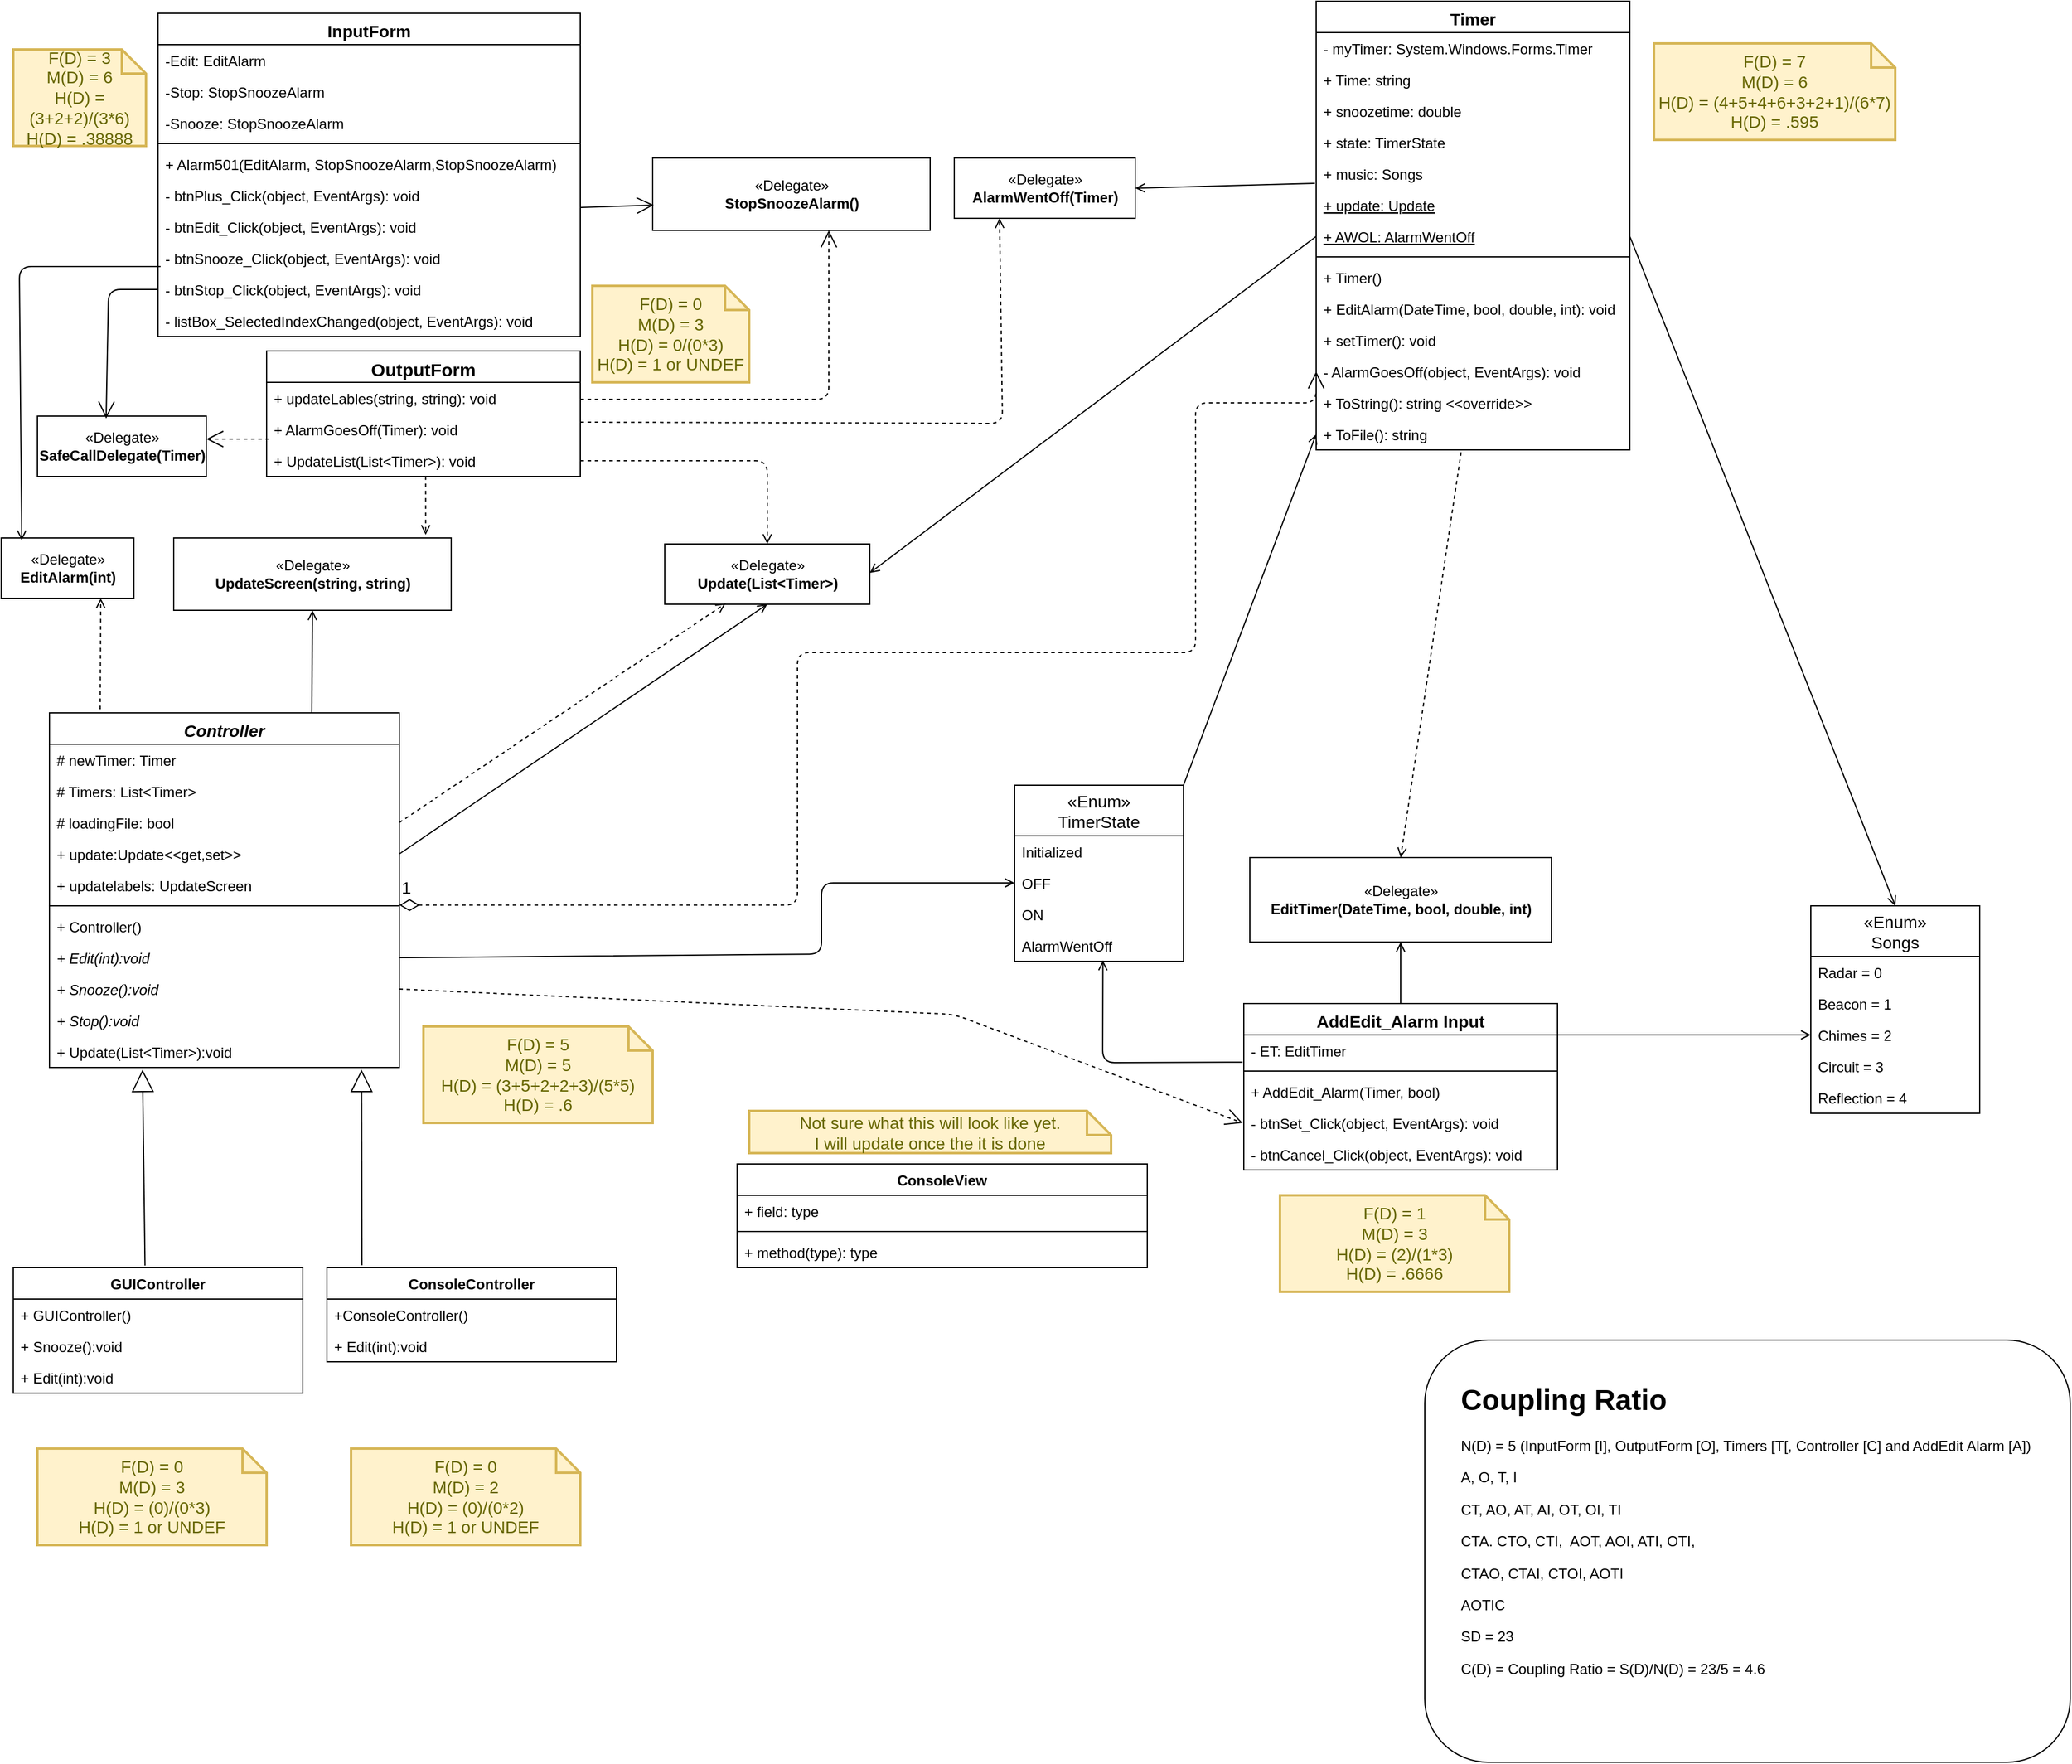 <mxfile version="14.5.4" type="github" pages="2">
  <diagram id="-mIEmtDpmcr0Wm0IPF2-" name="Page-1">
    <mxGraphModel dx="1662" dy="762" grid="1" gridSize="10" guides="1" tooltips="1" connect="1" arrows="1" fold="1" page="1" pageScale="1" pageWidth="1800" pageHeight="1600" math="0" shadow="0">
      <root>
        <mxCell id="0" />
        <mxCell id="1" parent="0" />
        <mxCell id="JPcZrM7MTuREyfRBJGFF-1" value="InputForm" style="swimlane;fontStyle=1;align=center;verticalAlign=top;childLayout=stackLayout;horizontal=1;startSize=26;horizontalStack=0;resizeParent=1;resizeParentMax=0;resizeLast=0;collapsible=1;marginBottom=0;fontSize=14;" parent="1" vertex="1">
          <mxGeometry x="140" y="30" width="350" height="268" as="geometry" />
        </mxCell>
        <mxCell id="JPcZrM7MTuREyfRBJGFF-2" value="-Edit: EditAlarm" style="text;strokeColor=none;fillColor=none;align=left;verticalAlign=top;spacingLeft=4;spacingRight=4;overflow=hidden;rotatable=0;points=[[0,0.5],[1,0.5]];portConstraint=eastwest;" parent="JPcZrM7MTuREyfRBJGFF-1" vertex="1">
          <mxGeometry y="26" width="350" height="26" as="geometry" />
        </mxCell>
        <mxCell id="JPcZrM7MTuREyfRBJGFF-3" value="-Stop: StopSnoozeAlarm" style="text;strokeColor=none;fillColor=none;align=left;verticalAlign=top;spacingLeft=4;spacingRight=4;overflow=hidden;rotatable=0;points=[[0,0.5],[1,0.5]];portConstraint=eastwest;" parent="JPcZrM7MTuREyfRBJGFF-1" vertex="1">
          <mxGeometry y="52" width="350" height="26" as="geometry" />
        </mxCell>
        <mxCell id="JPcZrM7MTuREyfRBJGFF-4" value="-Snooze: StopSnoozeAlarm" style="text;strokeColor=none;fillColor=none;align=left;verticalAlign=top;spacingLeft=4;spacingRight=4;overflow=hidden;rotatable=0;points=[[0,0.5],[1,0.5]];portConstraint=eastwest;" parent="JPcZrM7MTuREyfRBJGFF-1" vertex="1">
          <mxGeometry y="78" width="350" height="26" as="geometry" />
        </mxCell>
        <mxCell id="JPcZrM7MTuREyfRBJGFF-5" value="" style="line;strokeWidth=1;fillColor=none;align=left;verticalAlign=middle;spacingTop=-1;spacingLeft=3;spacingRight=3;rotatable=0;labelPosition=right;points=[];portConstraint=eastwest;" parent="JPcZrM7MTuREyfRBJGFF-1" vertex="1">
          <mxGeometry y="104" width="350" height="8" as="geometry" />
        </mxCell>
        <mxCell id="JPcZrM7MTuREyfRBJGFF-6" value="+ Alarm501(EditAlarm, StopSnoozeAlarm,StopSnoozeAlarm)" style="text;strokeColor=none;fillColor=none;align=left;verticalAlign=top;spacingLeft=4;spacingRight=4;overflow=hidden;rotatable=0;points=[[0,0.5],[1,0.5]];portConstraint=eastwest;" parent="JPcZrM7MTuREyfRBJGFF-1" vertex="1">
          <mxGeometry y="112" width="350" height="26" as="geometry" />
        </mxCell>
        <mxCell id="JPcZrM7MTuREyfRBJGFF-7" value="- btnPlus_Click(object, EventArgs): void" style="text;strokeColor=none;fillColor=none;align=left;verticalAlign=top;spacingLeft=4;spacingRight=4;overflow=hidden;rotatable=0;points=[[0,0.5],[1,0.5]];portConstraint=eastwest;" parent="JPcZrM7MTuREyfRBJGFF-1" vertex="1">
          <mxGeometry y="138" width="350" height="26" as="geometry" />
        </mxCell>
        <mxCell id="JPcZrM7MTuREyfRBJGFF-8" value="- btnEdit_Click(object, EventArgs): void" style="text;strokeColor=none;fillColor=none;align=left;verticalAlign=top;spacingLeft=4;spacingRight=4;overflow=hidden;rotatable=0;points=[[0,0.5],[1,0.5]];portConstraint=eastwest;" parent="JPcZrM7MTuREyfRBJGFF-1" vertex="1">
          <mxGeometry y="164" width="350" height="26" as="geometry" />
        </mxCell>
        <mxCell id="JPcZrM7MTuREyfRBJGFF-9" value="- btnSnooze_Click(object, EventArgs): void" style="text;strokeColor=none;fillColor=none;align=left;verticalAlign=top;spacingLeft=4;spacingRight=4;overflow=hidden;rotatable=0;points=[[0,0.5],[1,0.5]];portConstraint=eastwest;" parent="JPcZrM7MTuREyfRBJGFF-1" vertex="1">
          <mxGeometry y="190" width="350" height="26" as="geometry" />
        </mxCell>
        <mxCell id="JPcZrM7MTuREyfRBJGFF-10" value="- btnStop_Click(object, EventArgs): void" style="text;strokeColor=none;fillColor=none;align=left;verticalAlign=top;spacingLeft=4;spacingRight=4;overflow=hidden;rotatable=0;points=[[0,0.5],[1,0.5]];portConstraint=eastwest;" parent="JPcZrM7MTuREyfRBJGFF-1" vertex="1">
          <mxGeometry y="216" width="350" height="26" as="geometry" />
        </mxCell>
        <mxCell id="JPcZrM7MTuREyfRBJGFF-11" value="- listBox_SelectedIndexChanged(object, EventArgs): void" style="text;strokeColor=none;fillColor=none;align=left;verticalAlign=top;spacingLeft=4;spacingRight=4;overflow=hidden;rotatable=0;points=[[0,0.5],[1,0.5]];portConstraint=eastwest;" parent="JPcZrM7MTuREyfRBJGFF-1" vertex="1">
          <mxGeometry y="242" width="350" height="26" as="geometry" />
        </mxCell>
        <mxCell id="JPcZrM7MTuREyfRBJGFF-12" value="OutputForm" style="swimlane;fontStyle=1;align=center;verticalAlign=top;childLayout=stackLayout;horizontal=1;startSize=26;horizontalStack=0;resizeParent=1;resizeParentMax=0;resizeLast=0;collapsible=1;marginBottom=0;fontSize=15;" parent="1" vertex="1">
          <mxGeometry x="230" y="310" width="260" height="104" as="geometry" />
        </mxCell>
        <mxCell id="JPcZrM7MTuREyfRBJGFF-13" value="+ updateLables(string, string): void" style="text;strokeColor=none;fillColor=none;align=left;verticalAlign=top;spacingLeft=4;spacingRight=4;overflow=hidden;rotatable=0;points=[[0,0.5],[1,0.5]];portConstraint=eastwest;" parent="JPcZrM7MTuREyfRBJGFF-12" vertex="1">
          <mxGeometry y="26" width="260" height="26" as="geometry" />
        </mxCell>
        <mxCell id="JPcZrM7MTuREyfRBJGFF-14" value="+ AlarmGoesOff(Timer): void" style="text;strokeColor=none;fillColor=none;align=left;verticalAlign=top;spacingLeft=4;spacingRight=4;overflow=hidden;rotatable=0;points=[[0,0.5],[1,0.5]];portConstraint=eastwest;" parent="JPcZrM7MTuREyfRBJGFF-12" vertex="1">
          <mxGeometry y="52" width="260" height="26" as="geometry" />
        </mxCell>
        <mxCell id="JPcZrM7MTuREyfRBJGFF-15" value="+ UpdateList(List&lt;Timer&gt;): void" style="text;strokeColor=none;fillColor=none;align=left;verticalAlign=top;spacingLeft=4;spacingRight=4;overflow=hidden;rotatable=0;points=[[0,0.5],[1,0.5]];portConstraint=eastwest;" parent="JPcZrM7MTuREyfRBJGFF-12" vertex="1">
          <mxGeometry y="78" width="260" height="26" as="geometry" />
        </mxCell>
        <mxCell id="JPcZrM7MTuREyfRBJGFF-16" value="Timer" style="swimlane;fontStyle=1;align=center;verticalAlign=top;childLayout=stackLayout;horizontal=1;startSize=26;horizontalStack=0;resizeParent=1;resizeParentMax=0;resizeLast=0;collapsible=1;marginBottom=0;fontSize=14;" parent="1" vertex="1">
          <mxGeometry x="1100" y="20" width="260" height="372" as="geometry" />
        </mxCell>
        <mxCell id="JPcZrM7MTuREyfRBJGFF-17" value="- myTimer: System.Windows.Forms.Timer" style="text;strokeColor=none;fillColor=none;align=left;verticalAlign=top;spacingLeft=4;spacingRight=4;overflow=hidden;rotatable=0;points=[[0,0.5],[1,0.5]];portConstraint=eastwest;" parent="JPcZrM7MTuREyfRBJGFF-16" vertex="1">
          <mxGeometry y="26" width="260" height="26" as="geometry" />
        </mxCell>
        <mxCell id="JPcZrM7MTuREyfRBJGFF-18" value="+ Time: string" style="text;strokeColor=none;fillColor=none;align=left;verticalAlign=top;spacingLeft=4;spacingRight=4;overflow=hidden;rotatable=0;points=[[0,0.5],[1,0.5]];portConstraint=eastwest;" parent="JPcZrM7MTuREyfRBJGFF-16" vertex="1">
          <mxGeometry y="52" width="260" height="26" as="geometry" />
        </mxCell>
        <mxCell id="JPcZrM7MTuREyfRBJGFF-19" value="+ snoozetime: double" style="text;strokeColor=none;fillColor=none;align=left;verticalAlign=top;spacingLeft=4;spacingRight=4;overflow=hidden;rotatable=0;points=[[0,0.5],[1,0.5]];portConstraint=eastwest;" parent="JPcZrM7MTuREyfRBJGFF-16" vertex="1">
          <mxGeometry y="78" width="260" height="26" as="geometry" />
        </mxCell>
        <mxCell id="JPcZrM7MTuREyfRBJGFF-20" value="+ state: TimerState" style="text;strokeColor=none;fillColor=none;align=left;verticalAlign=top;spacingLeft=4;spacingRight=4;overflow=hidden;rotatable=0;points=[[0,0.5],[1,0.5]];portConstraint=eastwest;" parent="JPcZrM7MTuREyfRBJGFF-16" vertex="1">
          <mxGeometry y="104" width="260" height="26" as="geometry" />
        </mxCell>
        <mxCell id="JPcZrM7MTuREyfRBJGFF-21" value="+ music: Songs" style="text;strokeColor=none;fillColor=none;align=left;verticalAlign=top;spacingLeft=4;spacingRight=4;overflow=hidden;rotatable=0;points=[[0,0.5],[1,0.5]];portConstraint=eastwest;" parent="JPcZrM7MTuREyfRBJGFF-16" vertex="1">
          <mxGeometry y="130" width="260" height="26" as="geometry" />
        </mxCell>
        <mxCell id="JPcZrM7MTuREyfRBJGFF-22" value="+ update: Update" style="text;strokeColor=none;fillColor=none;align=left;verticalAlign=top;spacingLeft=4;spacingRight=4;overflow=hidden;rotatable=0;points=[[0,0.5],[1,0.5]];portConstraint=eastwest;fontStyle=4" parent="JPcZrM7MTuREyfRBJGFF-16" vertex="1">
          <mxGeometry y="156" width="260" height="26" as="geometry" />
        </mxCell>
        <mxCell id="JPcZrM7MTuREyfRBJGFF-23" value="+ AWOL: AlarmWentOff" style="text;strokeColor=none;fillColor=none;align=left;verticalAlign=top;spacingLeft=4;spacingRight=4;overflow=hidden;rotatable=0;points=[[0,0.5],[1,0.5]];portConstraint=eastwest;fontStyle=4" parent="JPcZrM7MTuREyfRBJGFF-16" vertex="1">
          <mxGeometry y="182" width="260" height="26" as="geometry" />
        </mxCell>
        <mxCell id="JPcZrM7MTuREyfRBJGFF-24" value="" style="line;strokeWidth=1;fillColor=none;align=left;verticalAlign=middle;spacingTop=-1;spacingLeft=3;spacingRight=3;rotatable=0;labelPosition=right;points=[];portConstraint=eastwest;" parent="JPcZrM7MTuREyfRBJGFF-16" vertex="1">
          <mxGeometry y="208" width="260" height="8" as="geometry" />
        </mxCell>
        <mxCell id="JPcZrM7MTuREyfRBJGFF-25" value="+ Timer()" style="text;strokeColor=none;fillColor=none;align=left;verticalAlign=top;spacingLeft=4;spacingRight=4;overflow=hidden;rotatable=0;points=[[0,0.5],[1,0.5]];portConstraint=eastwest;" parent="JPcZrM7MTuREyfRBJGFF-16" vertex="1">
          <mxGeometry y="216" width="260" height="26" as="geometry" />
        </mxCell>
        <mxCell id="JPcZrM7MTuREyfRBJGFF-26" value="+ EditAlarm(DateTime, bool, double, int): void" style="text;strokeColor=none;fillColor=none;align=left;verticalAlign=top;spacingLeft=4;spacingRight=4;overflow=hidden;rotatable=0;points=[[0,0.5],[1,0.5]];portConstraint=eastwest;" parent="JPcZrM7MTuREyfRBJGFF-16" vertex="1">
          <mxGeometry y="242" width="260" height="26" as="geometry" />
        </mxCell>
        <mxCell id="JPcZrM7MTuREyfRBJGFF-27" value="+ setTimer(): void" style="text;strokeColor=none;fillColor=none;align=left;verticalAlign=top;spacingLeft=4;spacingRight=4;overflow=hidden;rotatable=0;points=[[0,0.5],[1,0.5]];portConstraint=eastwest;" parent="JPcZrM7MTuREyfRBJGFF-16" vertex="1">
          <mxGeometry y="268" width="260" height="26" as="geometry" />
        </mxCell>
        <mxCell id="JPcZrM7MTuREyfRBJGFF-28" value="- AlarmGoesOff(object, EventArgs): void" style="text;strokeColor=none;fillColor=none;align=left;verticalAlign=top;spacingLeft=4;spacingRight=4;overflow=hidden;rotatable=0;points=[[0,0.5],[1,0.5]];portConstraint=eastwest;" parent="JPcZrM7MTuREyfRBJGFF-16" vertex="1">
          <mxGeometry y="294" width="260" height="26" as="geometry" />
        </mxCell>
        <mxCell id="JPcZrM7MTuREyfRBJGFF-29" value="+ ToString(): string &lt;&lt;override&gt;&gt;" style="text;strokeColor=none;fillColor=none;align=left;verticalAlign=top;spacingLeft=4;spacingRight=4;overflow=hidden;rotatable=0;points=[[0,0.5],[1,0.5]];portConstraint=eastwest;" parent="JPcZrM7MTuREyfRBJGFF-16" vertex="1">
          <mxGeometry y="320" width="260" height="26" as="geometry" />
        </mxCell>
        <mxCell id="JPcZrM7MTuREyfRBJGFF-30" value="+ ToFile(): string" style="text;strokeColor=none;fillColor=none;align=left;verticalAlign=top;spacingLeft=4;spacingRight=4;overflow=hidden;rotatable=0;points=[[0,0.5],[1,0.5]];portConstraint=eastwest;" parent="JPcZrM7MTuREyfRBJGFF-16" vertex="1">
          <mxGeometry y="346" width="260" height="26" as="geometry" />
        </mxCell>
        <mxCell id="JPcZrM7MTuREyfRBJGFF-31" value="AddEdit_Alarm Input&#xa; " style="swimlane;fontStyle=1;align=center;verticalAlign=top;childLayout=stackLayout;horizontal=1;startSize=26;horizontalStack=0;resizeParent=1;resizeParentMax=0;resizeLast=0;collapsible=1;marginBottom=0;fontSize=14;" parent="1" vertex="1">
          <mxGeometry x="1040" y="851" width="260" height="138" as="geometry" />
        </mxCell>
        <mxCell id="JPcZrM7MTuREyfRBJGFF-32" value="- ET: EditTimer" style="text;strokeColor=none;fillColor=none;align=left;verticalAlign=top;spacingLeft=4;spacingRight=4;overflow=hidden;rotatable=0;points=[[0,0.5],[1,0.5]];portConstraint=eastwest;" parent="JPcZrM7MTuREyfRBJGFF-31" vertex="1">
          <mxGeometry y="26" width="260" height="26" as="geometry" />
        </mxCell>
        <mxCell id="JPcZrM7MTuREyfRBJGFF-33" value="" style="line;strokeWidth=1;fillColor=none;align=left;verticalAlign=middle;spacingTop=-1;spacingLeft=3;spacingRight=3;rotatable=0;labelPosition=right;points=[];portConstraint=eastwest;" parent="JPcZrM7MTuREyfRBJGFF-31" vertex="1">
          <mxGeometry y="52" width="260" height="8" as="geometry" />
        </mxCell>
        <mxCell id="JPcZrM7MTuREyfRBJGFF-34" value="+ AddEdit_Alarm(Timer, bool)" style="text;strokeColor=none;fillColor=none;align=left;verticalAlign=top;spacingLeft=4;spacingRight=4;overflow=hidden;rotatable=0;points=[[0,0.5],[1,0.5]];portConstraint=eastwest;" parent="JPcZrM7MTuREyfRBJGFF-31" vertex="1">
          <mxGeometry y="60" width="260" height="26" as="geometry" />
        </mxCell>
        <mxCell id="JPcZrM7MTuREyfRBJGFF-35" value="- btnSet_Click(object, EventArgs): void" style="text;strokeColor=none;fillColor=none;align=left;verticalAlign=top;spacingLeft=4;spacingRight=4;overflow=hidden;rotatable=0;points=[[0,0.5],[1,0.5]];portConstraint=eastwest;" parent="JPcZrM7MTuREyfRBJGFF-31" vertex="1">
          <mxGeometry y="86" width="260" height="26" as="geometry" />
        </mxCell>
        <mxCell id="JPcZrM7MTuREyfRBJGFF-36" value="- btnCancel_Click(object, EventArgs): void" style="text;strokeColor=none;fillColor=none;align=left;verticalAlign=top;spacingLeft=4;spacingRight=4;overflow=hidden;rotatable=0;points=[[0,0.5],[1,0.5]];portConstraint=eastwest;" parent="JPcZrM7MTuREyfRBJGFF-31" vertex="1">
          <mxGeometry y="112" width="260" height="26" as="geometry" />
        </mxCell>
        <mxCell id="JPcZrM7MTuREyfRBJGFF-37" value="Controller&#xa;" style="swimlane;fontStyle=3;align=center;verticalAlign=top;childLayout=stackLayout;horizontal=1;startSize=26;horizontalStack=0;resizeParent=1;resizeParentMax=0;resizeLast=0;collapsible=1;marginBottom=0;fontSize=14;" parent="1" vertex="1">
          <mxGeometry x="50" y="610" width="290" height="294" as="geometry" />
        </mxCell>
        <mxCell id="JPcZrM7MTuREyfRBJGFF-38" value="# newTimer: Timer" style="text;strokeColor=none;fillColor=none;align=left;verticalAlign=top;spacingLeft=4;spacingRight=4;overflow=hidden;rotatable=0;points=[[0,0.5],[1,0.5]];portConstraint=eastwest;" parent="JPcZrM7MTuREyfRBJGFF-37" vertex="1">
          <mxGeometry y="26" width="290" height="26" as="geometry" />
        </mxCell>
        <mxCell id="JPcZrM7MTuREyfRBJGFF-39" value="# Timers: List&lt;Timer&gt;" style="text;strokeColor=none;fillColor=none;align=left;verticalAlign=top;spacingLeft=4;spacingRight=4;overflow=hidden;rotatable=0;points=[[0,0.5],[1,0.5]];portConstraint=eastwest;" parent="JPcZrM7MTuREyfRBJGFF-37" vertex="1">
          <mxGeometry y="52" width="290" height="26" as="geometry" />
        </mxCell>
        <mxCell id="JPcZrM7MTuREyfRBJGFF-40" value="# loadingFile: bool" style="text;strokeColor=none;fillColor=none;align=left;verticalAlign=top;spacingLeft=4;spacingRight=4;overflow=hidden;rotatable=0;points=[[0,0.5],[1,0.5]];portConstraint=eastwest;" parent="JPcZrM7MTuREyfRBJGFF-37" vertex="1">
          <mxGeometry y="78" width="290" height="26" as="geometry" />
        </mxCell>
        <mxCell id="JPcZrM7MTuREyfRBJGFF-41" value="+ update:Update&lt;&lt;get,set&gt;&gt;" style="text;strokeColor=none;fillColor=none;align=left;verticalAlign=top;spacingLeft=4;spacingRight=4;overflow=hidden;rotatable=0;points=[[0,0.5],[1,0.5]];portConstraint=eastwest;" parent="JPcZrM7MTuREyfRBJGFF-37" vertex="1">
          <mxGeometry y="104" width="290" height="26" as="geometry" />
        </mxCell>
        <mxCell id="JPcZrM7MTuREyfRBJGFF-42" value="+ updatelabels: UpdateScreen" style="text;strokeColor=none;fillColor=none;align=left;verticalAlign=top;spacingLeft=4;spacingRight=4;overflow=hidden;rotatable=0;points=[[0,0.5],[1,0.5]];portConstraint=eastwest;" parent="JPcZrM7MTuREyfRBJGFF-37" vertex="1">
          <mxGeometry y="130" width="290" height="26" as="geometry" />
        </mxCell>
        <mxCell id="JPcZrM7MTuREyfRBJGFF-43" value="" style="line;strokeWidth=1;fillColor=none;align=left;verticalAlign=middle;spacingTop=-1;spacingLeft=3;spacingRight=3;rotatable=0;labelPosition=right;points=[];portConstraint=eastwest;" parent="JPcZrM7MTuREyfRBJGFF-37" vertex="1">
          <mxGeometry y="156" width="290" height="8" as="geometry" />
        </mxCell>
        <mxCell id="JPcZrM7MTuREyfRBJGFF-44" value="+ Controller()" style="text;strokeColor=none;fillColor=none;align=left;verticalAlign=top;spacingLeft=4;spacingRight=4;overflow=hidden;rotatable=0;points=[[0,0.5],[1,0.5]];portConstraint=eastwest;" parent="JPcZrM7MTuREyfRBJGFF-37" vertex="1">
          <mxGeometry y="164" width="290" height="26" as="geometry" />
        </mxCell>
        <mxCell id="JPcZrM7MTuREyfRBJGFF-45" value="+ Edit(int):void" style="text;strokeColor=none;fillColor=none;align=left;verticalAlign=top;spacingLeft=4;spacingRight=4;overflow=hidden;rotatable=0;points=[[0,0.5],[1,0.5]];portConstraint=eastwest;fontStyle=2" parent="JPcZrM7MTuREyfRBJGFF-37" vertex="1">
          <mxGeometry y="190" width="290" height="26" as="geometry" />
        </mxCell>
        <mxCell id="JPcZrM7MTuREyfRBJGFF-46" value="+ Snooze():void" style="text;strokeColor=none;fillColor=none;align=left;verticalAlign=top;spacingLeft=4;spacingRight=4;overflow=hidden;rotatable=0;points=[[0,0.5],[1,0.5]];portConstraint=eastwest;fontStyle=2" parent="JPcZrM7MTuREyfRBJGFF-37" vertex="1">
          <mxGeometry y="216" width="290" height="26" as="geometry" />
        </mxCell>
        <mxCell id="JPcZrM7MTuREyfRBJGFF-47" value="+ Stop():void" style="text;strokeColor=none;fillColor=none;align=left;verticalAlign=top;spacingLeft=4;spacingRight=4;overflow=hidden;rotatable=0;points=[[0,0.5],[1,0.5]];portConstraint=eastwest;fontStyle=2" parent="JPcZrM7MTuREyfRBJGFF-37" vertex="1">
          <mxGeometry y="242" width="290" height="26" as="geometry" />
        </mxCell>
        <mxCell id="JPcZrM7MTuREyfRBJGFF-48" value="+ Update(List&lt;Timer&gt;):void" style="text;strokeColor=none;fillColor=none;align=left;verticalAlign=top;spacingLeft=4;spacingRight=4;overflow=hidden;rotatable=0;points=[[0,0.5],[1,0.5]];portConstraint=eastwest;" parent="JPcZrM7MTuREyfRBJGFF-37" vertex="1">
          <mxGeometry y="268" width="290" height="26" as="geometry" />
        </mxCell>
        <mxCell id="JPcZrM7MTuREyfRBJGFF-49" value="«Delegate»&lt;br&gt;&lt;b&gt;UpdateScreen(string, string)&lt;/b&gt;" style="html=1;" parent="1" vertex="1">
          <mxGeometry x="153" y="465" width="230" height="60" as="geometry" />
        </mxCell>
        <mxCell id="JPcZrM7MTuREyfRBJGFF-50" value="«Delegate»&lt;br&gt;&lt;b&gt;AlarmWentOff(Timer)&lt;/b&gt;" style="html=1;" parent="1" vertex="1">
          <mxGeometry x="800" y="150" width="150" height="50" as="geometry" />
        </mxCell>
        <mxCell id="JPcZrM7MTuREyfRBJGFF-51" value="«Delegate»&lt;br&gt;&lt;b&gt;Update(List&amp;lt;Timer&amp;gt;)&lt;/b&gt;" style="html=1;" parent="1" vertex="1">
          <mxGeometry x="560" y="470" width="170" height="50" as="geometry" />
        </mxCell>
        <mxCell id="JPcZrM7MTuREyfRBJGFF-52" value="«Delegate»&lt;br&gt;&lt;b&gt;EditAlarm(int)&lt;/b&gt;" style="html=1;" parent="1" vertex="1">
          <mxGeometry x="10" y="465" width="110" height="50" as="geometry" />
        </mxCell>
        <mxCell id="JPcZrM7MTuREyfRBJGFF-53" value="«Delegate»&lt;br&gt;&lt;b&gt;EditTimer(DateTime, bool, double, int)&lt;/b&gt;" style="html=1;" parent="1" vertex="1">
          <mxGeometry x="1045" y="730" width="250" height="70" as="geometry" />
        </mxCell>
        <mxCell id="JPcZrM7MTuREyfRBJGFF-54" value="«Enum»&#xa;TimerState" style="swimlane;fontStyle=0;childLayout=stackLayout;horizontal=1;startSize=42;fillColor=none;horizontalStack=0;resizeParent=1;resizeParentMax=0;resizeLast=0;collapsible=1;marginBottom=0;fontSize=14;" parent="1" vertex="1">
          <mxGeometry x="850" y="670" width="140" height="146" as="geometry" />
        </mxCell>
        <mxCell id="JPcZrM7MTuREyfRBJGFF-55" value="Initialized" style="text;strokeColor=none;fillColor=none;align=left;verticalAlign=top;spacingLeft=4;spacingRight=4;overflow=hidden;rotatable=0;points=[[0,0.5],[1,0.5]];portConstraint=eastwest;" parent="JPcZrM7MTuREyfRBJGFF-54" vertex="1">
          <mxGeometry y="42" width="140" height="26" as="geometry" />
        </mxCell>
        <mxCell id="JPcZrM7MTuREyfRBJGFF-56" value="OFF" style="text;strokeColor=none;fillColor=none;align=left;verticalAlign=top;spacingLeft=4;spacingRight=4;overflow=hidden;rotatable=0;points=[[0,0.5],[1,0.5]];portConstraint=eastwest;" parent="JPcZrM7MTuREyfRBJGFF-54" vertex="1">
          <mxGeometry y="68" width="140" height="26" as="geometry" />
        </mxCell>
        <mxCell id="JPcZrM7MTuREyfRBJGFF-57" value="ON" style="text;strokeColor=none;fillColor=none;align=left;verticalAlign=top;spacingLeft=4;spacingRight=4;overflow=hidden;rotatable=0;points=[[0,0.5],[1,0.5]];portConstraint=eastwest;" parent="JPcZrM7MTuREyfRBJGFF-54" vertex="1">
          <mxGeometry y="94" width="140" height="26" as="geometry" />
        </mxCell>
        <mxCell id="JPcZrM7MTuREyfRBJGFF-58" value="AlarmWentOff" style="text;strokeColor=none;fillColor=none;align=left;verticalAlign=top;spacingLeft=4;spacingRight=4;overflow=hidden;rotatable=0;points=[[0,0.5],[1,0.5]];portConstraint=eastwest;" parent="JPcZrM7MTuREyfRBJGFF-54" vertex="1">
          <mxGeometry y="120" width="140" height="26" as="geometry" />
        </mxCell>
        <mxCell id="JPcZrM7MTuREyfRBJGFF-59" value="«Enum»&#xa;Songs" style="swimlane;fontStyle=0;childLayout=stackLayout;horizontal=1;startSize=42;fillColor=none;horizontalStack=0;resizeParent=1;resizeParentMax=0;resizeLast=0;collapsible=1;marginBottom=0;fontSize=14;" parent="1" vertex="1">
          <mxGeometry x="1510" y="770" width="140" height="172" as="geometry" />
        </mxCell>
        <mxCell id="JPcZrM7MTuREyfRBJGFF-60" value="Radar = 0" style="text;strokeColor=none;fillColor=none;align=left;verticalAlign=top;spacingLeft=4;spacingRight=4;overflow=hidden;rotatable=0;points=[[0,0.5],[1,0.5]];portConstraint=eastwest;" parent="JPcZrM7MTuREyfRBJGFF-59" vertex="1">
          <mxGeometry y="42" width="140" height="26" as="geometry" />
        </mxCell>
        <mxCell id="JPcZrM7MTuREyfRBJGFF-61" value="Beacon = 1" style="text;strokeColor=none;fillColor=none;align=left;verticalAlign=top;spacingLeft=4;spacingRight=4;overflow=hidden;rotatable=0;points=[[0,0.5],[1,0.5]];portConstraint=eastwest;" parent="JPcZrM7MTuREyfRBJGFF-59" vertex="1">
          <mxGeometry y="68" width="140" height="26" as="geometry" />
        </mxCell>
        <mxCell id="JPcZrM7MTuREyfRBJGFF-62" value="Chimes = 2" style="text;strokeColor=none;fillColor=none;align=left;verticalAlign=top;spacingLeft=4;spacingRight=4;overflow=hidden;rotatable=0;points=[[0,0.5],[1,0.5]];portConstraint=eastwest;" parent="JPcZrM7MTuREyfRBJGFF-59" vertex="1">
          <mxGeometry y="94" width="140" height="26" as="geometry" />
        </mxCell>
        <mxCell id="JPcZrM7MTuREyfRBJGFF-63" value="Circuit = 3" style="text;strokeColor=none;fillColor=none;align=left;verticalAlign=top;spacingLeft=4;spacingRight=4;overflow=hidden;rotatable=0;points=[[0,0.5],[1,0.5]];portConstraint=eastwest;" parent="JPcZrM7MTuREyfRBJGFF-59" vertex="1">
          <mxGeometry y="120" width="140" height="26" as="geometry" />
        </mxCell>
        <mxCell id="JPcZrM7MTuREyfRBJGFF-64" value="Reflection = 4" style="text;strokeColor=none;fillColor=none;align=left;verticalAlign=top;spacingLeft=4;spacingRight=4;overflow=hidden;rotatable=0;points=[[0,0.5],[1,0.5]];portConstraint=eastwest;" parent="JPcZrM7MTuREyfRBJGFF-59" vertex="1">
          <mxGeometry y="146" width="140" height="26" as="geometry" />
        </mxCell>
        <mxCell id="JPcZrM7MTuREyfRBJGFF-65" value="" style="html=1;verticalAlign=bottom;endArrow=open;endFill=0;entryX=0;entryY=0.5;entryDx=0;entryDy=0;" parent="1" target="JPcZrM7MTuREyfRBJGFF-62" edge="1">
          <mxGeometry width="80" relative="1" as="geometry">
            <mxPoint x="1300" y="877" as="sourcePoint" />
            <mxPoint x="1010" y="940" as="targetPoint" />
          </mxGeometry>
        </mxCell>
        <mxCell id="JPcZrM7MTuREyfRBJGFF-66" value="" style="html=1;verticalAlign=bottom;endArrow=open;endFill=0;entryX=0.5;entryY=0;entryDx=0;entryDy=0;exitX=1;exitY=0.5;exitDx=0;exitDy=0;" parent="1" target="JPcZrM7MTuREyfRBJGFF-59" edge="1">
          <mxGeometry width="80" relative="1" as="geometry">
            <mxPoint x="1360.0" y="215" as="sourcePoint" />
            <mxPoint x="690" y="679.998" as="targetPoint" />
            <Array as="points" />
          </mxGeometry>
        </mxCell>
        <mxCell id="JPcZrM7MTuREyfRBJGFF-67" value="" style="html=1;verticalAlign=bottom;endArrow=open;endFill=0;entryX=0;entryY=0.5;entryDx=0;entryDy=0;exitX=1;exitY=0;exitDx=0;exitDy=0;" parent="1" source="JPcZrM7MTuREyfRBJGFF-54" target="JPcZrM7MTuREyfRBJGFF-30" edge="1">
          <mxGeometry width="80" relative="1" as="geometry">
            <mxPoint x="710.0" y="628" as="sourcePoint" />
            <mxPoint x="920.0" y="628" as="targetPoint" />
          </mxGeometry>
        </mxCell>
        <mxCell id="JPcZrM7MTuREyfRBJGFF-68" value="" style="html=1;verticalAlign=bottom;endArrow=none;endFill=0;entryX=1;entryY=0.5;entryDx=0;entryDy=0;exitX=0;exitY=0.5;exitDx=0;exitDy=0;startArrow=open;startFill=0;" parent="1" source="JPcZrM7MTuREyfRBJGFF-56" target="JPcZrM7MTuREyfRBJGFF-45" edge="1">
          <mxGeometry width="80" relative="1" as="geometry">
            <mxPoint x="470.0" y="628" as="sourcePoint" />
            <mxPoint x="680.0" y="628" as="targetPoint" />
            <Array as="points">
              <mxPoint x="690" y="751" />
              <mxPoint x="690" y="810" />
            </Array>
          </mxGeometry>
        </mxCell>
        <mxCell id="JPcZrM7MTuREyfRBJGFF-69" value="" style="html=1;verticalAlign=bottom;endArrow=open;endFill=0;entryX=0.25;entryY=1;entryDx=0;entryDy=0;dashed=1;exitX=1;exitY=0.269;exitDx=0;exitDy=0;exitPerimeter=0;" parent="1" source="JPcZrM7MTuREyfRBJGFF-14" target="JPcZrM7MTuREyfRBJGFF-50" edge="1">
          <mxGeometry width="80" relative="1" as="geometry">
            <mxPoint x="500" y="370" as="sourcePoint" />
            <mxPoint x="570.0" y="450" as="targetPoint" />
            <Array as="points">
              <mxPoint x="840" y="370" />
            </Array>
          </mxGeometry>
        </mxCell>
        <mxCell id="JPcZrM7MTuREyfRBJGFF-70" value="" style="html=1;verticalAlign=bottom;endArrow=open;endFill=0;entryX=1;entryY=0.5;entryDx=0;entryDy=0;exitX=-0.004;exitY=0.808;exitDx=0;exitDy=0;exitPerimeter=0;" parent="1" source="JPcZrM7MTuREyfRBJGFF-21" target="JPcZrM7MTuREyfRBJGFF-50" edge="1">
          <mxGeometry width="80" relative="1" as="geometry">
            <mxPoint x="590.0" y="600" as="sourcePoint" />
            <mxPoint x="800.0" y="600" as="targetPoint" />
          </mxGeometry>
        </mxCell>
        <mxCell id="JPcZrM7MTuREyfRBJGFF-71" value="" style="html=1;verticalAlign=bottom;endArrow=open;endFill=0;dashed=1;exitX=0.145;exitY=-0.01;exitDx=0;exitDy=0;exitPerimeter=0;entryX=0.75;entryY=1;entryDx=0;entryDy=0;" parent="1" source="JPcZrM7MTuREyfRBJGFF-37" target="JPcZrM7MTuREyfRBJGFF-52" edge="1">
          <mxGeometry width="80" relative="1" as="geometry">
            <mxPoint x="95" y="600" as="sourcePoint" />
            <mxPoint x="60" y="520" as="targetPoint" />
          </mxGeometry>
        </mxCell>
        <mxCell id="JPcZrM7MTuREyfRBJGFF-72" value="" style="html=1;verticalAlign=bottom;endArrow=open;endFill=0;entryX=0.155;entryY=0.04;entryDx=0;entryDy=0;exitX=0.006;exitY=0.769;exitDx=0;exitDy=0;exitPerimeter=0;entryPerimeter=0;" parent="1" source="JPcZrM7MTuREyfRBJGFF-9" target="JPcZrM7MTuREyfRBJGFF-52" edge="1">
          <mxGeometry width="80" relative="1" as="geometry">
            <mxPoint x="90" y="241" as="sourcePoint" />
            <mxPoint x="20" y="384" as="targetPoint" />
            <Array as="points">
              <mxPoint x="25" y="240" />
            </Array>
          </mxGeometry>
        </mxCell>
        <mxCell id="JPcZrM7MTuREyfRBJGFF-73" value="" style="html=1;verticalAlign=bottom;endArrow=open;endFill=0;entryX=0.908;entryY=-0.043;entryDx=0;entryDy=0;exitX=0.507;exitY=0.995;exitDx=0;exitDy=0;exitPerimeter=0;dashed=1;entryPerimeter=0;" parent="1" source="JPcZrM7MTuREyfRBJGFF-15" target="JPcZrM7MTuREyfRBJGFF-49" edge="1">
          <mxGeometry width="80" relative="1" as="geometry">
            <mxPoint x="360.0" y="440" as="sourcePoint" />
            <mxPoint x="210.0" y="454" as="targetPoint" />
          </mxGeometry>
        </mxCell>
        <mxCell id="JPcZrM7MTuREyfRBJGFF-74" value="" style="html=1;verticalAlign=bottom;endArrow=open;endFill=0;entryX=0.5;entryY=1;entryDx=0;entryDy=0;exitX=0.75;exitY=0;exitDx=0;exitDy=0;" parent="1" source="JPcZrM7MTuREyfRBJGFF-37" target="JPcZrM7MTuREyfRBJGFF-49" edge="1">
          <mxGeometry width="80" relative="1" as="geometry">
            <mxPoint x="600.0" y="656" as="sourcePoint" />
            <mxPoint x="450.0" y="670" as="targetPoint" />
          </mxGeometry>
        </mxCell>
        <mxCell id="JPcZrM7MTuREyfRBJGFF-75" value="" style="html=1;verticalAlign=bottom;endArrow=open;endFill=0;entryX=0.5;entryY=1;entryDx=0;entryDy=0;exitX=1;exitY=0.5;exitDx=0;exitDy=0;" parent="1" source="JPcZrM7MTuREyfRBJGFF-41" target="JPcZrM7MTuREyfRBJGFF-51" edge="1">
          <mxGeometry width="80" relative="1" as="geometry">
            <mxPoint x="560.0" y="650" as="sourcePoint" />
            <mxPoint x="410.0" y="664" as="targetPoint" />
          </mxGeometry>
        </mxCell>
        <mxCell id="JPcZrM7MTuREyfRBJGFF-76" value="" style="html=1;verticalAlign=bottom;endArrow=open;endFill=0;entryX=1;entryY=0.5;entryDx=0;entryDy=0;exitX=0;exitY=0.5;exitDx=0;exitDy=0;" parent="1" edge="1">
          <mxGeometry width="80" relative="1" as="geometry">
            <mxPoint x="1100.0" y="215" as="sourcePoint" />
            <mxPoint x="730.0" y="494.0" as="targetPoint" />
          </mxGeometry>
        </mxCell>
        <mxCell id="JPcZrM7MTuREyfRBJGFF-77" value="" style="html=1;verticalAlign=bottom;endArrow=open;endFill=0;entryX=0.297;entryY=0.986;entryDx=0;entryDy=0;exitX=1;exitY=0.5;exitDx=0;exitDy=0;dashed=1;entryPerimeter=0;" parent="1" source="JPcZrM7MTuREyfRBJGFF-40" target="JPcZrM7MTuREyfRBJGFF-51" edge="1">
          <mxGeometry width="80" relative="1" as="geometry">
            <mxPoint x="710.0" y="628" as="sourcePoint" />
            <mxPoint x="560.0" y="642" as="targetPoint" />
          </mxGeometry>
        </mxCell>
        <mxCell id="JPcZrM7MTuREyfRBJGFF-78" value="" style="html=1;verticalAlign=bottom;endArrow=open;endFill=0;entryX=0.5;entryY=0;entryDx=0;entryDy=0;exitX=1;exitY=0.5;exitDx=0;exitDy=0;dashed=1;" parent="1" source="JPcZrM7MTuREyfRBJGFF-15" target="JPcZrM7MTuREyfRBJGFF-51" edge="1">
          <mxGeometry width="80" relative="1" as="geometry">
            <mxPoint x="660.0" y="422" as="sourcePoint" />
            <mxPoint x="510.0" y="436" as="targetPoint" />
            <Array as="points">
              <mxPoint x="645" y="401" />
            </Array>
          </mxGeometry>
        </mxCell>
        <mxCell id="JPcZrM7MTuREyfRBJGFF-79" value="" style="html=1;verticalAlign=bottom;endArrow=open;endFill=0;entryX=0.5;entryY=1;entryDx=0;entryDy=0;exitX=0.5;exitY=0;exitDx=0;exitDy=0;" parent="1" source="JPcZrM7MTuREyfRBJGFF-31" target="JPcZrM7MTuREyfRBJGFF-53" edge="1">
          <mxGeometry width="80" relative="1" as="geometry">
            <mxPoint x="1450.0" y="800" as="sourcePoint" />
            <mxPoint x="1300.0" y="814" as="targetPoint" />
          </mxGeometry>
        </mxCell>
        <mxCell id="JPcZrM7MTuREyfRBJGFF-80" value="" style="html=1;verticalAlign=bottom;endArrow=open;endFill=0;entryX=0.5;entryY=0;entryDx=0;entryDy=0;exitX=0.462;exitY=1.077;exitDx=0;exitDy=0;exitPerimeter=0;dashed=1;" parent="1" source="JPcZrM7MTuREyfRBJGFF-30" target="JPcZrM7MTuREyfRBJGFF-53" edge="1">
          <mxGeometry width="80" relative="1" as="geometry">
            <mxPoint x="1100" y="650" as="sourcePoint" />
            <mxPoint x="1010.0" y="674" as="targetPoint" />
          </mxGeometry>
        </mxCell>
        <mxCell id="JPcZrM7MTuREyfRBJGFF-81" value="1" style="endArrow=open;html=1;endSize=12;startArrow=diamondThin;startSize=14;startFill=0;edgeStyle=orthogonalEdgeStyle;align=left;verticalAlign=bottom;dashed=1;fontSize=14;entryX=0;entryY=0.5;entryDx=0;entryDy=0;" parent="1" target="JPcZrM7MTuREyfRBJGFF-28" edge="1">
          <mxGeometry x="-1" y="3" relative="1" as="geometry">
            <mxPoint x="340" y="769.41" as="sourcePoint" />
            <mxPoint x="860" y="540" as="targetPoint" />
            <Array as="points">
              <mxPoint x="670" y="769" />
              <mxPoint x="670" y="560" />
              <mxPoint x="1000" y="560" />
              <mxPoint x="1000" y="353" />
              <mxPoint x="1100" y="353" />
            </Array>
          </mxGeometry>
        </mxCell>
        <mxCell id="JPcZrM7MTuREyfRBJGFF-82" value="" style="html=1;verticalAlign=bottom;endArrow=none;endFill=0;entryX=-0.004;entryY=0.868;entryDx=0;entryDy=0;startArrow=open;startFill=0;entryPerimeter=0;exitX=0.523;exitY=0.973;exitDx=0;exitDy=0;exitPerimeter=0;" parent="1" source="JPcZrM7MTuREyfRBJGFF-58" target="JPcZrM7MTuREyfRBJGFF-32" edge="1">
          <mxGeometry width="80" relative="1" as="geometry">
            <mxPoint x="1140" y="627" as="sourcePoint" />
            <mxPoint x="1110.0" y="736.82" as="targetPoint" />
            <Array as="points">
              <mxPoint x="923" y="900" />
            </Array>
          </mxGeometry>
        </mxCell>
        <mxCell id="JPcZrM7MTuREyfRBJGFF-83" value="" style="rounded=1;whiteSpace=wrap;html=1;" parent="1" vertex="1">
          <mxGeometry x="1190" y="1130" width="535" height="350" as="geometry" />
        </mxCell>
        <mxCell id="JPcZrM7MTuREyfRBJGFF-84" value="&lt;p style=&quot;line-height: 60%&quot;&gt;&lt;/p&gt;&lt;h1&gt;Coupling Ratio&lt;/h1&gt;&lt;p&gt;N(D) = 5 (InputForm [I], OutputForm [O], Timers [T[, Controller [C] and AddEdit Alarm [A])&lt;/p&gt;&lt;p&gt;A, O, T, I&lt;/p&gt;&lt;p&gt;CT, AO, AT, AI, OT, OI, TI&lt;/p&gt;&lt;p&gt;CTA. CTO, CTI,&amp;nbsp; AOT, AOI, ATI, OTI,&lt;/p&gt;&lt;p&gt;CTAO, CTAI, CTOI, AOTI&lt;/p&gt;&lt;p&gt;AOTIC&lt;/p&gt;&lt;p&gt;SD = 23&lt;/p&gt;&lt;p&gt;C(D) =&amp;nbsp;&lt;span&gt;Coupling Ratio = S(D)/N(D) = 23/5 = 4.6&amp;nbsp;&lt;/span&gt;&lt;/p&gt;&lt;br&gt;&lt;p&gt;&lt;/p&gt;" style="text;html=1;strokeColor=none;fillColor=none;spacing=5;spacingTop=-20;whiteSpace=wrap;overflow=hidden;rounded=0;" parent="1" vertex="1">
          <mxGeometry x="1215" y="1160" width="500" height="270" as="geometry" />
        </mxCell>
        <mxCell id="JPcZrM7MTuREyfRBJGFF-85" value="F(D) = 3&lt;br&gt;M(D) = 6&lt;br&gt;H(D) = (3+2+2)/(3*6)&lt;br&gt;H(D) = .38888" style="shape=note;strokeWidth=2;fontSize=14;size=20;whiteSpace=wrap;html=1;fillColor=#fff2cc;strokeColor=#d6b656;fontColor=#666600;" parent="1" vertex="1">
          <mxGeometry x="20" y="60" width="110.0" height="80" as="geometry" />
        </mxCell>
        <mxCell id="JPcZrM7MTuREyfRBJGFF-86" value="F(D) = 0&lt;br&gt;M(D) = 3&lt;br&gt;H(D) = 0/(0*3)&lt;br&gt;H(D) = 1 or UNDEF" style="shape=note;strokeWidth=2;fontSize=14;size=20;whiteSpace=wrap;html=1;fillColor=#fff2cc;strokeColor=#d6b656;fontColor=#666600;" parent="1" vertex="1">
          <mxGeometry x="500" y="256" width="130" height="80" as="geometry" />
        </mxCell>
        <mxCell id="JPcZrM7MTuREyfRBJGFF-87" value="F(D) = 5&lt;br&gt;M(D) = 5&lt;br&gt;H(D) = (3+5+2+2+3)/(5*5)&lt;br&gt;H(D) = .6" style="shape=note;strokeWidth=2;fontSize=14;size=20;whiteSpace=wrap;html=1;fillColor=#fff2cc;strokeColor=#d6b656;fontColor=#666600;" parent="1" vertex="1">
          <mxGeometry x="360" y="870" width="190" height="80" as="geometry" />
        </mxCell>
        <mxCell id="JPcZrM7MTuREyfRBJGFF-88" value="F(D) = 1&lt;br&gt;M(D) = 3&lt;br&gt;H(D) = (2)/(1*3)&lt;br&gt;H(D) = .6666" style="shape=note;strokeWidth=2;fontSize=14;size=20;whiteSpace=wrap;html=1;fillColor=#fff2cc;strokeColor=#d6b656;fontColor=#666600;" parent="1" vertex="1">
          <mxGeometry x="1070" y="1010" width="190" height="80" as="geometry" />
        </mxCell>
        <mxCell id="JPcZrM7MTuREyfRBJGFF-89" value="F(D) = 7&lt;br&gt;M(D) = 6&lt;br&gt;H(D) = (4+5+4+6+3+2+1)/(6*7)&lt;br&gt;H(D) = .595" style="shape=note;strokeWidth=2;fontSize=14;size=20;whiteSpace=wrap;html=1;fillColor=#fff2cc;strokeColor=#d6b656;fontColor=#666600;" parent="1" vertex="1">
          <mxGeometry x="1380" y="55" width="200" height="80" as="geometry" />
        </mxCell>
        <mxCell id="nYxSS9Ea4Ct7uXr_N8DD-1" value="GUIController" style="swimlane;fontStyle=1;align=center;verticalAlign=top;childLayout=stackLayout;horizontal=1;startSize=26;horizontalStack=0;resizeParent=1;resizeParentMax=0;resizeLast=0;collapsible=1;marginBottom=0;" parent="1" vertex="1">
          <mxGeometry x="20" y="1070" width="240" height="104" as="geometry" />
        </mxCell>
        <mxCell id="nYxSS9Ea4Ct7uXr_N8DD-4" value="+ GUIController()" style="text;strokeColor=none;fillColor=none;align=left;verticalAlign=top;spacingLeft=4;spacingRight=4;overflow=hidden;rotatable=0;points=[[0,0.5],[1,0.5]];portConstraint=eastwest;" parent="nYxSS9Ea4Ct7uXr_N8DD-1" vertex="1">
          <mxGeometry y="26" width="240" height="26" as="geometry" />
        </mxCell>
        <mxCell id="nYxSS9Ea4Ct7uXr_N8DD-10" value="+ Snooze():void" style="text;strokeColor=none;fillColor=none;align=left;verticalAlign=top;spacingLeft=4;spacingRight=4;overflow=hidden;rotatable=0;points=[[0,0.5],[1,0.5]];portConstraint=eastwest;" parent="nYxSS9Ea4Ct7uXr_N8DD-1" vertex="1">
          <mxGeometry y="52" width="240" height="26" as="geometry" />
        </mxCell>
        <mxCell id="nYxSS9Ea4Ct7uXr_N8DD-11" value="+ Edit(int):void" style="text;strokeColor=none;fillColor=none;align=left;verticalAlign=top;spacingLeft=4;spacingRight=4;overflow=hidden;rotatable=0;points=[[0,0.5],[1,0.5]];portConstraint=eastwest;" parent="nYxSS9Ea4Ct7uXr_N8DD-1" vertex="1">
          <mxGeometry y="78" width="240" height="26" as="geometry" />
        </mxCell>
        <mxCell id="nYxSS9Ea4Ct7uXr_N8DD-24" value="ConsoleController" style="swimlane;fontStyle=1;align=center;verticalAlign=top;childLayout=stackLayout;horizontal=1;startSize=26;horizontalStack=0;resizeParent=1;resizeParentMax=0;resizeLast=0;collapsible=1;marginBottom=0;" parent="1" vertex="1">
          <mxGeometry x="280" y="1070" width="240" height="78" as="geometry" />
        </mxCell>
        <mxCell id="nYxSS9Ea4Ct7uXr_N8DD-25" value="+ConsoleController()" style="text;strokeColor=none;fillColor=none;align=left;verticalAlign=top;spacingLeft=4;spacingRight=4;overflow=hidden;rotatable=0;points=[[0,0.5],[1,0.5]];portConstraint=eastwest;" parent="nYxSS9Ea4Ct7uXr_N8DD-24" vertex="1">
          <mxGeometry y="26" width="240" height="26" as="geometry" />
        </mxCell>
        <mxCell id="nYxSS9Ea4Ct7uXr_N8DD-28" value="+ Edit(int):void" style="text;strokeColor=none;fillColor=none;align=left;verticalAlign=top;spacingLeft=4;spacingRight=4;overflow=hidden;rotatable=0;points=[[0,0.5],[1,0.5]];portConstraint=eastwest;" parent="nYxSS9Ea4Ct7uXr_N8DD-24" vertex="1">
          <mxGeometry y="52" width="240" height="26" as="geometry" />
        </mxCell>
        <mxCell id="nYxSS9Ea4Ct7uXr_N8DD-29" value="" style="endArrow=block;endSize=16;endFill=0;html=1;exitX=0.455;exitY=-0.017;exitDx=0;exitDy=0;exitPerimeter=0;entryX=0.266;entryY=1.071;entryDx=0;entryDy=0;entryPerimeter=0;" parent="1" source="nYxSS9Ea4Ct7uXr_N8DD-1" target="JPcZrM7MTuREyfRBJGFF-48" edge="1">
          <mxGeometry width="160" relative="1" as="geometry">
            <mxPoint x="170" y="1024" as="sourcePoint" />
            <mxPoint x="170" y="940" as="targetPoint" />
          </mxGeometry>
        </mxCell>
        <mxCell id="nYxSS9Ea4Ct7uXr_N8DD-30" value="" style="endArrow=block;endSize=16;endFill=0;html=1;entryX=0.892;entryY=1.071;entryDx=0;entryDy=0;entryPerimeter=0;" parent="1" target="JPcZrM7MTuREyfRBJGFF-48" edge="1">
          <mxGeometry width="160" relative="1" as="geometry">
            <mxPoint x="309" y="1068" as="sourcePoint" />
            <mxPoint x="314" y="910" as="targetPoint" />
          </mxGeometry>
        </mxCell>
        <mxCell id="oKsCdj4jhi-kAkO8AbMG-1" value="ConsoleView" style="swimlane;fontStyle=1;align=center;verticalAlign=top;childLayout=stackLayout;horizontal=1;startSize=26;horizontalStack=0;resizeParent=1;resizeParentMax=0;resizeLast=0;collapsible=1;marginBottom=0;" parent="1" vertex="1">
          <mxGeometry x="620" y="984" width="340" height="86" as="geometry" />
        </mxCell>
        <mxCell id="oKsCdj4jhi-kAkO8AbMG-2" value="+ field: type" style="text;strokeColor=none;fillColor=none;align=left;verticalAlign=top;spacingLeft=4;spacingRight=4;overflow=hidden;rotatable=0;points=[[0,0.5],[1,0.5]];portConstraint=eastwest;" parent="oKsCdj4jhi-kAkO8AbMG-1" vertex="1">
          <mxGeometry y="26" width="340" height="26" as="geometry" />
        </mxCell>
        <mxCell id="oKsCdj4jhi-kAkO8AbMG-3" value="" style="line;strokeWidth=1;fillColor=none;align=left;verticalAlign=middle;spacingTop=-1;spacingLeft=3;spacingRight=3;rotatable=0;labelPosition=right;points=[];portConstraint=eastwest;" parent="oKsCdj4jhi-kAkO8AbMG-1" vertex="1">
          <mxGeometry y="52" width="340" height="8" as="geometry" />
        </mxCell>
        <mxCell id="oKsCdj4jhi-kAkO8AbMG-4" value="+ method(type): type" style="text;strokeColor=none;fillColor=none;align=left;verticalAlign=top;spacingLeft=4;spacingRight=4;overflow=hidden;rotatable=0;points=[[0,0.5],[1,0.5]];portConstraint=eastwest;" parent="oKsCdj4jhi-kAkO8AbMG-1" vertex="1">
          <mxGeometry y="60" width="340" height="26" as="geometry" />
        </mxCell>
        <mxCell id="oKsCdj4jhi-kAkO8AbMG-5" value="Not sure what this will look like yet.&lt;br&gt;I will update once the it is done" style="shape=note;strokeWidth=2;fontSize=14;size=20;whiteSpace=wrap;html=1;fillColor=#fff2cc;strokeColor=#d6b656;fontColor=#666600;" parent="1" vertex="1">
          <mxGeometry x="630" y="940" width="300" height="35" as="geometry" />
        </mxCell>
        <mxCell id="oKsCdj4jhi-kAkO8AbMG-6" value="F(D) = 0&lt;br&gt;M(D) = 3&lt;br&gt;H(D) = (0)/(0*3)&lt;br&gt;H(D) = 1 or UNDEF" style="shape=note;strokeWidth=2;fontSize=14;size=20;whiteSpace=wrap;html=1;fillColor=#fff2cc;strokeColor=#d6b656;fontColor=#666600;" parent="1" vertex="1">
          <mxGeometry x="40" y="1220" width="190" height="80" as="geometry" />
        </mxCell>
        <mxCell id="oKsCdj4jhi-kAkO8AbMG-8" value="F(D) = 0&lt;br&gt;M(D) = 2&lt;br&gt;H(D) = (0)/(0*2)&lt;br&gt;H(D) = 1 or UNDEF" style="shape=note;strokeWidth=2;fontSize=14;size=20;whiteSpace=wrap;html=1;fillColor=#fff2cc;strokeColor=#d6b656;fontColor=#666600;" parent="1" vertex="1">
          <mxGeometry x="300" y="1220" width="190" height="80" as="geometry" />
        </mxCell>
        <mxCell id="0S1B8RKtTrehj5_WLZrZ-1" value="«Delegate»&lt;br&gt;&lt;b&gt;StopSnoozeAlarm()&lt;/b&gt;" style="html=1;" parent="1" vertex="1">
          <mxGeometry x="550" y="150" width="230" height="60" as="geometry" />
        </mxCell>
        <mxCell id="0S1B8RKtTrehj5_WLZrZ-2" value="" style="endArrow=open;endFill=1;endSize=12;html=1;exitX=1;exitY=0.885;exitDx=0;exitDy=0;exitPerimeter=0;entryX=0.004;entryY=0.65;entryDx=0;entryDy=0;entryPerimeter=0;" parent="1" source="JPcZrM7MTuREyfRBJGFF-7" target="0S1B8RKtTrehj5_WLZrZ-1" edge="1">
          <mxGeometry width="160" relative="1" as="geometry">
            <mxPoint x="290" y="-20" as="sourcePoint" />
            <mxPoint x="450" y="-20" as="targetPoint" />
          </mxGeometry>
        </mxCell>
        <mxCell id="0S1B8RKtTrehj5_WLZrZ-3" value="«Delegate»&lt;br&gt;&lt;b&gt;SafeCallDelegate(Timer)&lt;/b&gt;" style="html=1;" parent="1" vertex="1">
          <mxGeometry x="40" y="364" width="140" height="50" as="geometry" />
        </mxCell>
        <mxCell id="0S1B8RKtTrehj5_WLZrZ-5" value="" style="endArrow=open;endFill=1;endSize=12;html=1;exitX=0.008;exitY=0.808;exitDx=0;exitDy=0;exitPerimeter=0;dashed=1;" parent="1" source="JPcZrM7MTuREyfRBJGFF-14" edge="1">
          <mxGeometry width="160" relative="1" as="geometry">
            <mxPoint x="220" y="392" as="sourcePoint" />
            <mxPoint x="180" y="383" as="targetPoint" />
          </mxGeometry>
        </mxCell>
        <mxCell id="0S1B8RKtTrehj5_WLZrZ-6" value="" style="endArrow=open;endFill=0;endSize=12;html=1;exitX=0;exitY=0.5;exitDx=0;exitDy=0;startArrow=none;startFill=0;entryX=0.407;entryY=0.04;entryDx=0;entryDy=0;entryPerimeter=0;" parent="1" source="JPcZrM7MTuREyfRBJGFF-10" target="0S1B8RKtTrehj5_WLZrZ-3" edge="1">
          <mxGeometry width="160" relative="1" as="geometry">
            <mxPoint x="99" y="330" as="sourcePoint" />
            <mxPoint x="99" y="360" as="targetPoint" />
            <Array as="points">
              <mxPoint x="99" y="259" />
            </Array>
          </mxGeometry>
        </mxCell>
        <mxCell id="0S1B8RKtTrehj5_WLZrZ-8" value="" style="endArrow=open;endFill=1;endSize=12;html=1;entryX=0.635;entryY=1;entryDx=0;entryDy=0;entryPerimeter=0;dashed=1;" parent="1" target="0S1B8RKtTrehj5_WLZrZ-1" edge="1">
          <mxGeometry width="160" relative="1" as="geometry">
            <mxPoint x="490" y="350" as="sourcePoint" />
            <mxPoint x="650" y="350" as="targetPoint" />
            <Array as="points">
              <mxPoint x="696" y="350" />
            </Array>
          </mxGeometry>
        </mxCell>
        <mxCell id="4n_3yiPT3HzLq0T8WdgS-2" value="" style="endArrow=open;endFill=1;endSize=12;html=1;dashed=1;exitX=1;exitY=0.5;exitDx=0;exitDy=0;" parent="1" source="JPcZrM7MTuREyfRBJGFF-46" edge="1">
          <mxGeometry width="160" relative="1" as="geometry">
            <mxPoint x="380" y="840" as="sourcePoint" />
            <mxPoint x="1039" y="950" as="targetPoint" />
            <Array as="points">
              <mxPoint x="800" y="860" />
            </Array>
          </mxGeometry>
        </mxCell>
      </root>
    </mxGraphModel>
  </diagram>
  <diagram id="GDRIl9KOL3agjYHIH1m3" name="Page-2">
    <mxGraphModel dx="1662" dy="762" grid="1" gridSize="10" guides="1" tooltips="1" connect="1" arrows="1" fold="1" page="1" pageScale="1" pageWidth="1100" pageHeight="850" math="0" shadow="0">
      <root>
        <mxCell id="IN2J30DG8mY4nfHGaSp6-0" />
        <mxCell id="IN2J30DG8mY4nfHGaSp6-1" parent="IN2J30DG8mY4nfHGaSp6-0" />
        <mxCell id="IN2J30DG8mY4nfHGaSp6-2" value="User&lt;br&gt;" style="shape=umlActor;verticalLabelPosition=bottom;verticalAlign=top;html=1;outlineConnect=0;" parent="IN2J30DG8mY4nfHGaSp6-1" vertex="1">
          <mxGeometry x="20" y="50" width="150" height="260" as="geometry" />
        </mxCell>
        <mxCell id="IN2J30DG8mY4nfHGaSp6-3" value="" style="endArrow=classic;html=1;" parent="IN2J30DG8mY4nfHGaSp6-1" edge="1">
          <mxGeometry width="50" height="50" relative="1" as="geometry">
            <mxPoint x="180" y="140" as="sourcePoint" />
            <mxPoint x="290" y="140" as="targetPoint" />
          </mxGeometry>
        </mxCell>
        <mxCell id="IN2J30DG8mY4nfHGaSp6-4" value="Sets Alarm" style="edgeLabel;html=1;align=center;verticalAlign=middle;resizable=0;points=[];" parent="IN2J30DG8mY4nfHGaSp6-3" vertex="1" connectable="0">
          <mxGeometry x="0.58" y="-1" relative="1" as="geometry">
            <mxPoint x="-44" as="offset" />
          </mxGeometry>
        </mxCell>
        <mxCell id="IN2J30DG8mY4nfHGaSp6-5" value="View:AddEdit_Alarm" style="rounded=0;whiteSpace=wrap;html=1;" parent="IN2J30DG8mY4nfHGaSp6-1" vertex="1">
          <mxGeometry x="240" y="40" width="120" height="60" as="geometry" />
        </mxCell>
        <mxCell id="IN2J30DG8mY4nfHGaSp6-6" value="" style="endArrow=none;dashed=1;html=1;dashPattern=1 3;strokeWidth=2;entryX=0.5;entryY=1;entryDx=0;entryDy=0;" parent="IN2J30DG8mY4nfHGaSp6-1" target="IN2J30DG8mY4nfHGaSp6-5" edge="1">
          <mxGeometry width="50" height="50" relative="1" as="geometry">
            <mxPoint x="300" y="470" as="sourcePoint" />
            <mxPoint x="420" y="270" as="targetPoint" />
          </mxGeometry>
        </mxCell>
        <mxCell id="IN2J30DG8mY4nfHGaSp6-7" value=":Timer" style="rounded=0;whiteSpace=wrap;html=1;" parent="IN2J30DG8mY4nfHGaSp6-1" vertex="1">
          <mxGeometry x="560" y="40" width="120" height="60" as="geometry" />
        </mxCell>
        <mxCell id="IN2J30DG8mY4nfHGaSp6-8" value="" style="endArrow=none;dashed=1;html=1;dashPattern=1 3;strokeWidth=2;entryX=0.5;entryY=1;entryDx=0;entryDy=0;" parent="IN2J30DG8mY4nfHGaSp6-1" target="IN2J30DG8mY4nfHGaSp6-7" edge="1">
          <mxGeometry width="50" height="50" relative="1" as="geometry">
            <mxPoint x="620" y="430" as="sourcePoint" />
            <mxPoint x="620" y="270" as="targetPoint" />
          </mxGeometry>
        </mxCell>
        <mxCell id="IN2J30DG8mY4nfHGaSp6-9" value="" style="endArrow=classic;html=1;" parent="IN2J30DG8mY4nfHGaSp6-1" edge="1">
          <mxGeometry width="50" height="50" relative="1" as="geometry">
            <mxPoint x="300" y="170" as="sourcePoint" />
            <mxPoint x="610" y="170" as="targetPoint" />
          </mxGeometry>
        </mxCell>
        <mxCell id="IN2J30DG8mY4nfHGaSp6-10" value="EditTimer(&lt;span style=&quot;font-size: 12px ; background-color: rgb(248 , 249 , 250)&quot;&gt;DateTime, bool, double, int): void&lt;/span&gt;" style="edgeLabel;html=1;align=center;verticalAlign=middle;resizable=0;points=[];" parent="IN2J30DG8mY4nfHGaSp6-9" vertex="1" connectable="0">
          <mxGeometry x="0.58" y="-1" relative="1" as="geometry">
            <mxPoint x="-80" y="-1" as="offset" />
          </mxGeometry>
        </mxCell>
        <mxCell id="IN2J30DG8mY4nfHGaSp6-11" value="" style="html=1;points=[];perimeter=orthogonalPerimeter;" parent="IN2J30DG8mY4nfHGaSp6-1" vertex="1">
          <mxGeometry x="612.5" y="340" width="10" height="40" as="geometry" />
        </mxCell>
        <mxCell id="IN2J30DG8mY4nfHGaSp6-12" value="If(on): Set Timer&lt;span style=&quot;text-align: center ; font-size: 12px ; background-color: rgb(248 , 249 , 250)&quot;&gt;: void&lt;/span&gt;" style="edgeStyle=orthogonalEdgeStyle;html=1;align=left;spacingLeft=2;endArrow=block;rounded=0;entryX=1;entryY=0;" parent="IN2J30DG8mY4nfHGaSp6-1" target="IN2J30DG8mY4nfHGaSp6-11" edge="1">
          <mxGeometry relative="1" as="geometry">
            <mxPoint x="619.5" y="320" as="sourcePoint" />
            <Array as="points">
              <mxPoint x="644.5" y="320" />
            </Array>
          </mxGeometry>
        </mxCell>
        <mxCell id="IN2J30DG8mY4nfHGaSp6-13" value=":Controller" style="rounded=0;whiteSpace=wrap;html=1;" parent="IN2J30DG8mY4nfHGaSp6-1" vertex="1">
          <mxGeometry x="760" y="40" width="120" height="60" as="geometry" />
        </mxCell>
        <mxCell id="IN2J30DG8mY4nfHGaSp6-14" value="" style="endArrow=none;dashed=1;html=1;dashPattern=1 3;strokeWidth=2;entryX=0.5;entryY=1;entryDx=0;entryDy=0;" parent="IN2J30DG8mY4nfHGaSp6-1" edge="1">
          <mxGeometry width="50" height="50" relative="1" as="geometry">
            <mxPoint x="819.5" y="430" as="sourcePoint" />
            <mxPoint x="819.5" y="100" as="targetPoint" />
          </mxGeometry>
        </mxCell>
        <mxCell id="IN2J30DG8mY4nfHGaSp6-15" value="" style="endArrow=classic;html=1;" parent="IN2J30DG8mY4nfHGaSp6-1" edge="1">
          <mxGeometry width="50" height="50" relative="1" as="geometry">
            <mxPoint x="622.5" y="200" as="sourcePoint" />
            <mxPoint x="817.5" y="200" as="targetPoint" />
          </mxGeometry>
        </mxCell>
        <mxCell id="IN2J30DG8mY4nfHGaSp6-16" value="Update(List&amp;lt;Timer&amp;gt;): void" style="edgeLabel;html=1;align=center;verticalAlign=middle;resizable=0;points=[];" parent="IN2J30DG8mY4nfHGaSp6-15" vertex="1" connectable="0">
          <mxGeometry x="0.58" y="-1" relative="1" as="geometry">
            <mxPoint x="-59" as="offset" />
          </mxGeometry>
        </mxCell>
        <mxCell id="IN2J30DG8mY4nfHGaSp6-17" value="View:OutputForm" style="rounded=0;whiteSpace=wrap;html=1;" parent="IN2J30DG8mY4nfHGaSp6-1" vertex="1">
          <mxGeometry x="400" y="40" width="120" height="60" as="geometry" />
        </mxCell>
        <mxCell id="IN2J30DG8mY4nfHGaSp6-18" value="" style="endArrow=none;dashed=1;html=1;dashPattern=1 3;strokeWidth=2;entryX=0.5;entryY=1;entryDx=0;entryDy=0;" parent="IN2J30DG8mY4nfHGaSp6-1" edge="1">
          <mxGeometry width="50" height="50" relative="1" as="geometry">
            <mxPoint x="459.5" y="430" as="sourcePoint" />
            <mxPoint x="459.5" y="100" as="targetPoint" />
          </mxGeometry>
        </mxCell>
        <mxCell id="IN2J30DG8mY4nfHGaSp6-19" value="" style="endArrow=classic;html=1;" parent="IN2J30DG8mY4nfHGaSp6-1" edge="1">
          <mxGeometry width="50" height="50" relative="1" as="geometry">
            <mxPoint x="817.5" y="241" as="sourcePoint" />
            <mxPoint x="460" y="241" as="targetPoint" />
          </mxGeometry>
        </mxCell>
        <mxCell id="IN2J30DG8mY4nfHGaSp6-20" value="Update(List&amp;lt;Timer&amp;gt;)&lt;span style=&quot;font-size: 12px ; background-color: rgb(248 , 249 , 250)&quot;&gt;: void&lt;/span&gt;" style="edgeLabel;html=1;align=center;verticalAlign=middle;resizable=0;points=[];" parent="IN2J30DG8mY4nfHGaSp6-19" vertex="1" connectable="0">
          <mxGeometry x="0.58" y="-1" relative="1" as="geometry">
            <mxPoint x="134.5" as="offset" />
          </mxGeometry>
        </mxCell>
        <mxCell id="IN2J30DG8mY4nfHGaSp6-21" value="" style="endArrow=classic;html=1;" parent="IN2J30DG8mY4nfHGaSp6-1" edge="1">
          <mxGeometry width="50" height="50" relative="1" as="geometry">
            <mxPoint x="820" y="271" as="sourcePoint" />
            <mxPoint x="460" y="271" as="targetPoint" />
          </mxGeometry>
        </mxCell>
        <mxCell id="IN2J30DG8mY4nfHGaSp6-22" value="UpdateScreen(string, string)&lt;span style=&quot;font-size: 12px ; background-color: rgb(248 , 249 , 250)&quot;&gt;: void&lt;/span&gt;" style="edgeLabel;html=1;align=center;verticalAlign=middle;resizable=0;points=[];" parent="IN2J30DG8mY4nfHGaSp6-21" vertex="1" connectable="0">
          <mxGeometry x="0.58" y="-1" relative="1" as="geometry">
            <mxPoint x="124" as="offset" />
          </mxGeometry>
        </mxCell>
        <mxCell id="IN2J30DG8mY4nfHGaSp6-23" value="File" style="rounded=0;whiteSpace=wrap;html=1;" parent="IN2J30DG8mY4nfHGaSp6-1" vertex="1">
          <mxGeometry x="970.12" y="40" width="120" height="60" as="geometry" />
        </mxCell>
        <mxCell id="IN2J30DG8mY4nfHGaSp6-24" value="" style="endArrow=none;dashed=1;html=1;dashPattern=1 3;strokeWidth=2;entryX=0.5;entryY=1;entryDx=0;entryDy=0;" parent="IN2J30DG8mY4nfHGaSp6-1" edge="1">
          <mxGeometry width="50" height="50" relative="1" as="geometry">
            <mxPoint x="1029.62" y="430" as="sourcePoint" />
            <mxPoint x="1029.62" y="100" as="targetPoint" />
          </mxGeometry>
        </mxCell>
        <mxCell id="IN2J30DG8mY4nfHGaSp6-25" value="" style="endArrow=classic;html=1;" parent="IN2J30DG8mY4nfHGaSp6-1" edge="1">
          <mxGeometry width="50" height="50" relative="1" as="geometry">
            <mxPoint x="820" y="300" as="sourcePoint" />
            <mxPoint x="1030" y="300" as="targetPoint" />
          </mxGeometry>
        </mxCell>
        <mxCell id="IN2J30DG8mY4nfHGaSp6-26" value="WriteAllText(string, string)&lt;span style=&quot;font-size: 12px ; background-color: rgb(248 , 249 , 250)&quot;&gt;: void&lt;/span&gt;" style="edgeLabel;html=1;align=center;verticalAlign=middle;resizable=0;points=[];" parent="IN2J30DG8mY4nfHGaSp6-25" vertex="1" connectable="0">
          <mxGeometry x="0.58" y="-1" relative="1" as="geometry">
            <mxPoint x="-64.17" as="offset" />
          </mxGeometry>
        </mxCell>
        <mxCell id="IN2J30DG8mY4nfHGaSp6-27" value="" style="html=1;points=[];perimeter=orthogonalPerimeter;" parent="IN2J30DG8mY4nfHGaSp6-1" vertex="1">
          <mxGeometry x="295" y="405" width="10" height="40" as="geometry" />
        </mxCell>
        <mxCell id="IN2J30DG8mY4nfHGaSp6-28" value="close();void" style="edgeStyle=orthogonalEdgeStyle;html=1;align=left;spacingLeft=2;endArrow=block;rounded=0;entryX=1;entryY=0;" parent="IN2J30DG8mY4nfHGaSp6-1" target="IN2J30DG8mY4nfHGaSp6-27" edge="1">
          <mxGeometry relative="1" as="geometry">
            <mxPoint x="302" y="385" as="sourcePoint" />
            <Array as="points">
              <mxPoint x="327" y="385" />
            </Array>
          </mxGeometry>
        </mxCell>
        <mxCell id="IN2J30DG8mY4nfHGaSp6-29" value="" style="endArrow=classic;html=1;" parent="IN2J30DG8mY4nfHGaSp6-1" edge="1">
          <mxGeometry width="50" height="50" relative="1" as="geometry">
            <mxPoint x="510" y="260" as="sourcePoint" />
            <mxPoint x="200" y="260" as="targetPoint" />
          </mxGeometry>
        </mxCell>
        <mxCell id="IN2J30DG8mY4nfHGaSp6-30" value="Shows list of all Timers" style="edgeLabel;html=1;align=center;verticalAlign=middle;resizable=0;points=[];" parent="IN2J30DG8mY4nfHGaSp6-29" vertex="1" connectable="0">
          <mxGeometry x="0.58" y="-1" relative="1" as="geometry">
            <mxPoint x="115" as="offset" />
          </mxGeometry>
        </mxCell>
        <mxCell id="IN2J30DG8mY4nfHGaSp6-31" value="" style="endArrow=classic;html=1;" parent="IN2J30DG8mY4nfHGaSp6-1" edge="1">
          <mxGeometry width="50" height="50" relative="1" as="geometry">
            <mxPoint x="510" y="290" as="sourcePoint" />
            <mxPoint x="200" y="290" as="targetPoint" />
          </mxGeometry>
        </mxCell>
        <mxCell id="IN2J30DG8mY4nfHGaSp6-32" value="Hides the&amp;nbsp; snooze and music labels" style="edgeLabel;html=1;align=center;verticalAlign=middle;resizable=0;points=[];" parent="IN2J30DG8mY4nfHGaSp6-31" vertex="1" connectable="0">
          <mxGeometry x="0.58" y="-1" relative="1" as="geometry">
            <mxPoint x="65" as="offset" />
          </mxGeometry>
        </mxCell>
        <mxCell id="IN2J30DG8mY4nfHGaSp6-33" value="&lt;font style=&quot;font-size: 24px&quot;&gt;(GUI) Alarm501-SD-UC&lt;/font&gt;" style="text;html=1;align=center;verticalAlign=middle;resizable=0;points=[];autosize=1;" parent="IN2J30DG8mY4nfHGaSp6-1" vertex="1">
          <mxGeometry x="820.12" y="810" width="270" height="20" as="geometry" />
        </mxCell>
        <mxCell id="XO0WuBXjnUrlAMiYuG0B-0" value="&lt;font style=&quot;font-size: 24px&quot;&gt;(Console) Alarm501-SD-UC&lt;/font&gt;" style="text;html=1;align=center;verticalAlign=middle;resizable=0;points=[];autosize=1;" parent="IN2J30DG8mY4nfHGaSp6-1" vertex="1">
          <mxGeometry x="780.12" y="1660" width="310" height="20" as="geometry" />
        </mxCell>
        <mxCell id="XO0WuBXjnUrlAMiYuG0B-1" value="User&lt;br&gt;" style="shape=umlActor;verticalLabelPosition=bottom;verticalAlign=top;html=1;outlineConnect=0;" parent="IN2J30DG8mY4nfHGaSp6-1" vertex="1">
          <mxGeometry x="19.88" y="930" width="150" height="260" as="geometry" />
        </mxCell>
        <mxCell id="XO0WuBXjnUrlAMiYuG0B-2" value="" style="endArrow=classic;html=1;" parent="IN2J30DG8mY4nfHGaSp6-1" edge="1">
          <mxGeometry width="50" height="50" relative="1" as="geometry">
            <mxPoint x="179.88" y="1020" as="sourcePoint" />
            <mxPoint x="289.88" y="1020" as="targetPoint" />
          </mxGeometry>
        </mxCell>
        <mxCell id="XO0WuBXjnUrlAMiYuG0B-3" value="Sets Alarm" style="edgeLabel;html=1;align=center;verticalAlign=middle;resizable=0;points=[];" parent="XO0WuBXjnUrlAMiYuG0B-2" vertex="1" connectable="0">
          <mxGeometry x="0.58" y="-1" relative="1" as="geometry">
            <mxPoint x="-44" as="offset" />
          </mxGeometry>
        </mxCell>
        <mxCell id="XO0WuBXjnUrlAMiYuG0B-5" value=":Timer" style="rounded=0;whiteSpace=wrap;html=1;" parent="IN2J30DG8mY4nfHGaSp6-1" vertex="1">
          <mxGeometry x="559.88" y="920" width="120" height="60" as="geometry" />
        </mxCell>
        <mxCell id="XO0WuBXjnUrlAMiYuG0B-6" value="" style="endArrow=none;dashed=1;html=1;dashPattern=1 3;strokeWidth=2;entryX=0.5;entryY=1;entryDx=0;entryDy=0;" parent="IN2J30DG8mY4nfHGaSp6-1" target="XO0WuBXjnUrlAMiYuG0B-5" edge="1">
          <mxGeometry width="50" height="50" relative="1" as="geometry">
            <mxPoint x="619.88" y="1310" as="sourcePoint" />
            <mxPoint x="619.88" y="1150" as="targetPoint" />
          </mxGeometry>
        </mxCell>
        <mxCell id="XO0WuBXjnUrlAMiYuG0B-7" value="" style="endArrow=classic;html=1;" parent="IN2J30DG8mY4nfHGaSp6-1" edge="1">
          <mxGeometry width="50" height="50" relative="1" as="geometry">
            <mxPoint x="299.88" y="1050" as="sourcePoint" />
            <mxPoint x="609.88" y="1050" as="targetPoint" />
          </mxGeometry>
        </mxCell>
        <mxCell id="XO0WuBXjnUrlAMiYuG0B-8" value="EditTimer(&lt;span style=&quot;font-size: 12px ; background-color: rgb(248 , 249 , 250)&quot;&gt;DateTime, bool, double, int): void&lt;/span&gt;" style="edgeLabel;html=1;align=center;verticalAlign=middle;resizable=0;points=[];" parent="XO0WuBXjnUrlAMiYuG0B-7" vertex="1" connectable="0">
          <mxGeometry x="0.58" y="-1" relative="1" as="geometry">
            <mxPoint x="-80" y="-1" as="offset" />
          </mxGeometry>
        </mxCell>
        <mxCell id="XO0WuBXjnUrlAMiYuG0B-9" value="" style="html=1;points=[];perimeter=orthogonalPerimeter;" parent="IN2J30DG8mY4nfHGaSp6-1" vertex="1">
          <mxGeometry x="612.38" y="1220" width="10" height="40" as="geometry" />
        </mxCell>
        <mxCell id="XO0WuBXjnUrlAMiYuG0B-10" value="If(on): Set Timer&lt;span style=&quot;text-align: center ; font-size: 12px ; background-color: rgb(248 , 249 , 250)&quot;&gt;: void&lt;/span&gt;" style="edgeStyle=orthogonalEdgeStyle;html=1;align=left;spacingLeft=2;endArrow=block;rounded=0;entryX=1;entryY=0;" parent="IN2J30DG8mY4nfHGaSp6-1" target="XO0WuBXjnUrlAMiYuG0B-9" edge="1">
          <mxGeometry relative="1" as="geometry">
            <mxPoint x="619.38" y="1200" as="sourcePoint" />
            <Array as="points">
              <mxPoint x="644.38" y="1200" />
            </Array>
          </mxGeometry>
        </mxCell>
        <mxCell id="XO0WuBXjnUrlAMiYuG0B-11" value=":Controller" style="rounded=0;whiteSpace=wrap;html=1;" parent="IN2J30DG8mY4nfHGaSp6-1" vertex="1">
          <mxGeometry x="759.88" y="920" width="120" height="60" as="geometry" />
        </mxCell>
        <mxCell id="XO0WuBXjnUrlAMiYuG0B-12" value="" style="endArrow=none;dashed=1;html=1;dashPattern=1 3;strokeWidth=2;entryX=0.5;entryY=1;entryDx=0;entryDy=0;" parent="IN2J30DG8mY4nfHGaSp6-1" edge="1">
          <mxGeometry width="50" height="50" relative="1" as="geometry">
            <mxPoint x="819.38" y="1310" as="sourcePoint" />
            <mxPoint x="819.38" y="980" as="targetPoint" />
          </mxGeometry>
        </mxCell>
        <mxCell id="XO0WuBXjnUrlAMiYuG0B-13" value="" style="endArrow=classic;html=1;" parent="IN2J30DG8mY4nfHGaSp6-1" edge="1">
          <mxGeometry width="50" height="50" relative="1" as="geometry">
            <mxPoint x="622.38" y="1080" as="sourcePoint" />
            <mxPoint x="817.38" y="1080" as="targetPoint" />
          </mxGeometry>
        </mxCell>
        <mxCell id="XO0WuBXjnUrlAMiYuG0B-14" value="Update(List&amp;lt;Timer&amp;gt;): void" style="edgeLabel;html=1;align=center;verticalAlign=middle;resizable=0;points=[];" parent="XO0WuBXjnUrlAMiYuG0B-13" vertex="1" connectable="0">
          <mxGeometry x="0.58" y="-1" relative="1" as="geometry">
            <mxPoint x="-59" as="offset" />
          </mxGeometry>
        </mxCell>
        <mxCell id="XO0WuBXjnUrlAMiYuG0B-16" value="" style="endArrow=none;dashed=1;html=1;dashPattern=1 3;strokeWidth=2;entryX=0.5;entryY=1;entryDx=0;entryDy=0;" parent="IN2J30DG8mY4nfHGaSp6-1" edge="1">
          <mxGeometry width="50" height="50" relative="1" as="geometry">
            <mxPoint x="459.38" y="1310" as="sourcePoint" />
            <mxPoint x="459.38" y="980" as="targetPoint" />
          </mxGeometry>
        </mxCell>
        <mxCell id="XO0WuBXjnUrlAMiYuG0B-17" value="" style="endArrow=classic;html=1;" parent="IN2J30DG8mY4nfHGaSp6-1" edge="1">
          <mxGeometry width="50" height="50" relative="1" as="geometry">
            <mxPoint x="817.38" y="1121" as="sourcePoint" />
            <mxPoint x="459.88" y="1121" as="targetPoint" />
          </mxGeometry>
        </mxCell>
        <mxCell id="XO0WuBXjnUrlAMiYuG0B-18" value="Update(List&amp;lt;Timer&amp;gt;)&lt;span style=&quot;font-size: 12px ; background-color: rgb(248 , 249 , 250)&quot;&gt;: void&lt;/span&gt;" style="edgeLabel;html=1;align=center;verticalAlign=middle;resizable=0;points=[];" parent="XO0WuBXjnUrlAMiYuG0B-17" vertex="1" connectable="0">
          <mxGeometry x="0.58" y="-1" relative="1" as="geometry">
            <mxPoint x="134.5" as="offset" />
          </mxGeometry>
        </mxCell>
        <mxCell id="XO0WuBXjnUrlAMiYuG0B-21" value="File" style="rounded=0;whiteSpace=wrap;html=1;" parent="IN2J30DG8mY4nfHGaSp6-1" vertex="1">
          <mxGeometry x="970.0" y="920" width="120" height="60" as="geometry" />
        </mxCell>
        <mxCell id="XO0WuBXjnUrlAMiYuG0B-22" value="" style="endArrow=none;dashed=1;html=1;dashPattern=1 3;strokeWidth=2;entryX=0.5;entryY=1;entryDx=0;entryDy=0;" parent="IN2J30DG8mY4nfHGaSp6-1" edge="1">
          <mxGeometry width="50" height="50" relative="1" as="geometry">
            <mxPoint x="1029.5" y="1310" as="sourcePoint" />
            <mxPoint x="1029.5" y="980" as="targetPoint" />
          </mxGeometry>
        </mxCell>
        <mxCell id="XO0WuBXjnUrlAMiYuG0B-23" value="" style="endArrow=classic;html=1;" parent="IN2J30DG8mY4nfHGaSp6-1" edge="1">
          <mxGeometry width="50" height="50" relative="1" as="geometry">
            <mxPoint x="819.88" y="1180" as="sourcePoint" />
            <mxPoint x="1029.88" y="1180" as="targetPoint" />
          </mxGeometry>
        </mxCell>
        <mxCell id="XO0WuBXjnUrlAMiYuG0B-24" value="WriteAllText(string, string)&lt;span style=&quot;font-size: 12px ; background-color: rgb(248 , 249 , 250)&quot;&gt;: void&lt;/span&gt;" style="edgeLabel;html=1;align=center;verticalAlign=middle;resizable=0;points=[];" parent="XO0WuBXjnUrlAMiYuG0B-23" vertex="1" connectable="0">
          <mxGeometry x="0.58" y="-1" relative="1" as="geometry">
            <mxPoint x="-64.17" as="offset" />
          </mxGeometry>
        </mxCell>
        <mxCell id="XO0WuBXjnUrlAMiYuG0B-25" value="" style="html=1;points=[];perimeter=orthogonalPerimeter;" parent="IN2J30DG8mY4nfHGaSp6-1" vertex="1">
          <mxGeometry x="294.88" y="1285" width="10" height="40" as="geometry" />
        </mxCell>
        <mxCell id="XO0WuBXjnUrlAMiYuG0B-26" value="close();void" style="edgeStyle=orthogonalEdgeStyle;html=1;align=left;spacingLeft=2;endArrow=block;rounded=0;entryX=1;entryY=0;" parent="IN2J30DG8mY4nfHGaSp6-1" target="XO0WuBXjnUrlAMiYuG0B-25" edge="1">
          <mxGeometry relative="1" as="geometry">
            <mxPoint x="301.88" y="1265" as="sourcePoint" />
            <Array as="points">
              <mxPoint x="326.88" y="1265" />
            </Array>
          </mxGeometry>
        </mxCell>
        <mxCell id="XO0WuBXjnUrlAMiYuG0B-27" value="" style="endArrow=classic;html=1;" parent="IN2J30DG8mY4nfHGaSp6-1" edge="1">
          <mxGeometry width="50" height="50" relative="1" as="geometry">
            <mxPoint x="509.88" y="1140" as="sourcePoint" />
            <mxPoint x="199.88" y="1140" as="targetPoint" />
          </mxGeometry>
        </mxCell>
        <mxCell id="XO0WuBXjnUrlAMiYuG0B-28" value="Shows list of all Timers" style="edgeLabel;html=1;align=center;verticalAlign=middle;resizable=0;points=[];" parent="XO0WuBXjnUrlAMiYuG0B-27" vertex="1" connectable="0">
          <mxGeometry x="0.58" y="-1" relative="1" as="geometry">
            <mxPoint x="115" as="offset" />
          </mxGeometry>
        </mxCell>
        <mxCell id="XO0WuBXjnUrlAMiYuG0B-32" value="" style="endArrow=none;dashed=1;html=1;dashPattern=1 3;strokeWidth=2;entryX=0.5;entryY=1;entryDx=0;entryDy=0;" parent="IN2J30DG8mY4nfHGaSp6-1" edge="1">
          <mxGeometry width="50" height="50" relative="1" as="geometry">
            <mxPoint x="299.38" y="1350" as="sourcePoint" />
            <mxPoint x="299.38" y="980" as="targetPoint" />
          </mxGeometry>
        </mxCell>
        <mxCell id="oBKRegQEBf1c6JecZDy2-2" value="" style="endArrow=classic;html=1;" parent="IN2J30DG8mY4nfHGaSp6-1" edge="1">
          <mxGeometry width="50" height="50" relative="1" as="geometry">
            <mxPoint x="520.0" y="1000" as="sourcePoint" />
            <mxPoint x="210.0" y="1000" as="targetPoint" />
          </mxGeometry>
        </mxCell>
        <mxCell id="oBKRegQEBf1c6JecZDy2-3" value="Shows list of all Timers" style="edgeLabel;html=1;align=center;verticalAlign=middle;resizable=0;points=[];" parent="oBKRegQEBf1c6JecZDy2-2" vertex="1" connectable="0">
          <mxGeometry x="0.58" y="-1" relative="1" as="geometry">
            <mxPoint x="115" as="offset" />
          </mxGeometry>
        </mxCell>
      </root>
    </mxGraphModel>
  </diagram>
</mxfile>
